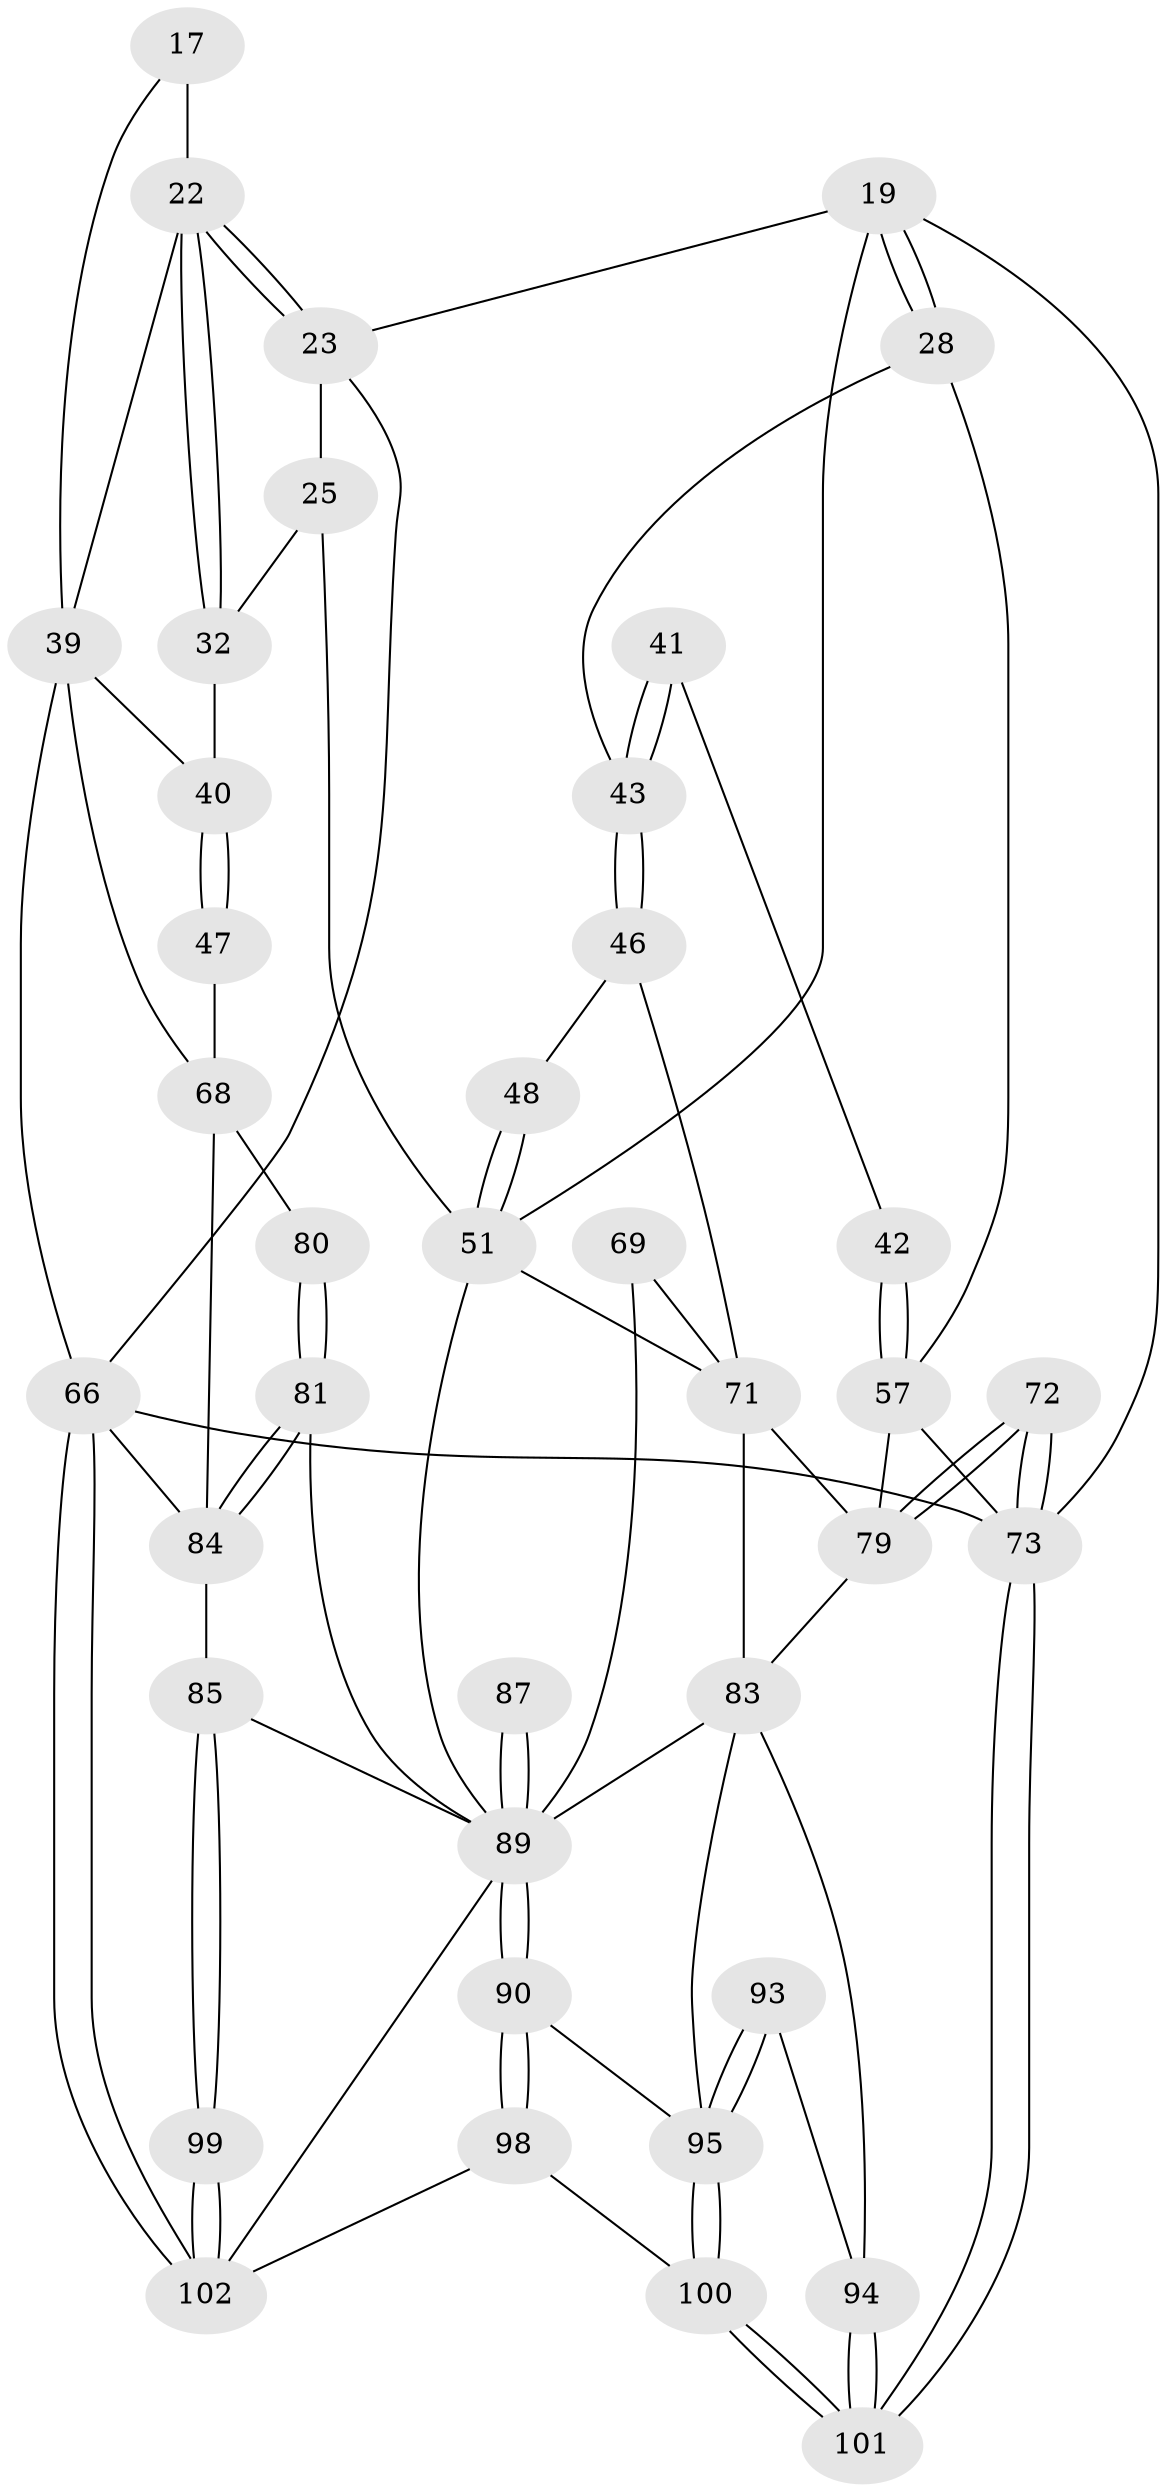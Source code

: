 // original degree distribution, {3: 0.029411764705882353, 5: 0.5588235294117647, 4: 0.20588235294117646, 6: 0.20588235294117646}
// Generated by graph-tools (version 1.1) at 2025/04/03/04/25 22:04:30]
// undirected, 40 vertices, 90 edges
graph export_dot {
graph [start="1"]
  node [color=gray90,style=filled];
  17 [pos="+0.9594398480757491+0.13651836537930495"];
  19 [pos="+0.3339370199758829+0.1260122935166086",super="+8"];
  22 [pos="+0.7341846669211081+0.19536282921616815",super="+21+20"];
  23 [pos="+0.7326861278625827+0.1797924284555842",super="+10"];
  25 [pos="+0.5815911288356269+0.2785093464367731",super="+24"];
  28 [pos="+0.21648404584472689+0.18428162488886585"];
  32 [pos="+0.6420669166769161+0.2897575948820077"];
  39 [pos="+1+0.27918706176658326",super="+16+31"];
  40 [pos="+0.8621593260475268+0.3272708503340753",super="+37+38"];
  41 [pos="+0.14835348016431033+0.40438333668329784"];
  42 [pos="+0.12421838510277278+0.40924086531724607"];
  43 [pos="+0.24237904708751962+0.4498241583039318",super="+35+36"];
  46 [pos="+0.2861133320052894+0.5256462326842307",super="+45+44"];
  47 [pos="+0.7912318577049524+0.48775908461131634"];
  48 [pos="+0.43057492855867086+0.3770010013814669",super="+33"];
  51 [pos="+0.436958921860333+0.4469714720725987",super="+50"];
  57 [pos="+0+0.5436586075437941",super="+30+29"];
  66 [pos="+1+1",super="+4"];
  68 [pos="+1+0.6027141878475573",super="+65"];
  69 [pos="+0.49557291384243696+0.6700995094843458",super="+64"];
  71 [pos="+0.39068196169333413+0.692445809262275",super="+70+62+58+59"];
  72 [pos="+0+0.7964033099093961"];
  73 [pos="+0+1",super="+5"];
  79 [pos="+0.2340217202402211+0.810485640783971",super="+60+61"];
  80 [pos="+0.9439311110672256+0.6686442981528213",super="+53"];
  81 [pos="+0.885157954432509+0.8041169058499943",super="+54"];
  83 [pos="+0.4800897175606078+0.7909158123056174",super="+77+78"];
  84 [pos="+0.8859926472360509+0.8191085020413058",super="+67"];
  85 [pos="+0.8573730005878973+0.8514406942374169"];
  87 [pos="+0.5719942615139144+0.7331804523332345"];
  89 [pos="+0.6068938194328951+0.8379769516620204",super="+88+86+82"];
  90 [pos="+0.5829894273064596+0.8554514800428019"];
  93 [pos="+0.3946379235173618+0.8820568974748013"];
  94 [pos="+0.2962347480656878+0.8487423759360281"];
  95 [pos="+0.4438999074439709+0.9218369740768788",super="+91+92"];
  98 [pos="+0.5669136049445755+1"];
  99 [pos="+0.8351126510180242+0.8889232288747193"];
  100 [pos="+0.5208795427946814+1"];
  101 [pos="+0.2189732817619143+1"];
  102 [pos="+0.8705717837886516+1",super="+97+96"];
  17 -- 39;
  17 -- 22 [weight=2];
  19 -- 28;
  19 -- 28;
  19 -- 51 [weight=2];
  19 -- 73;
  19 -- 23;
  22 -- 23 [weight=2];
  22 -- 23;
  22 -- 32;
  22 -- 32;
  22 -- 39;
  23 -- 66;
  23 -- 25 [weight=2];
  25 -- 32;
  25 -- 51 [weight=2];
  28 -- 57;
  28 -- 43;
  32 -- 40;
  39 -- 40 [weight=2];
  39 -- 66;
  39 -- 68;
  40 -- 47 [weight=2];
  40 -- 47;
  41 -- 42;
  41 -- 43 [weight=2];
  41 -- 43;
  42 -- 57 [weight=2];
  42 -- 57;
  43 -- 46 [weight=2];
  43 -- 46;
  46 -- 71 [weight=2];
  46 -- 48 [weight=2];
  47 -- 68;
  48 -- 51 [weight=2];
  48 -- 51;
  51 -- 71 [weight=2];
  51 -- 89;
  57 -- 73;
  57 -- 79;
  66 -- 102;
  66 -- 102;
  66 -- 73 [weight=2];
  66 -- 84;
  68 -- 80 [weight=2];
  68 -- 84;
  69 -- 71 [weight=2];
  69 -- 89 [weight=2];
  71 -- 79;
  71 -- 83;
  72 -- 73;
  72 -- 73;
  72 -- 79 [weight=2];
  72 -- 79;
  73 -- 101;
  73 -- 101;
  79 -- 83;
  80 -- 81 [weight=2];
  80 -- 81;
  81 -- 84;
  81 -- 84;
  81 -- 89;
  83 -- 95;
  83 -- 89;
  83 -- 94;
  84 -- 85;
  85 -- 99;
  85 -- 99;
  85 -- 89;
  87 -- 89 [weight=3];
  87 -- 89;
  89 -- 90;
  89 -- 90;
  89 -- 102;
  90 -- 98;
  90 -- 98;
  90 -- 95;
  93 -- 94;
  93 -- 95 [weight=2];
  93 -- 95;
  94 -- 101;
  94 -- 101;
  95 -- 100;
  95 -- 100;
  98 -- 100;
  98 -- 102;
  99 -- 102 [weight=2];
  99 -- 102;
  100 -- 101;
  100 -- 101;
}
